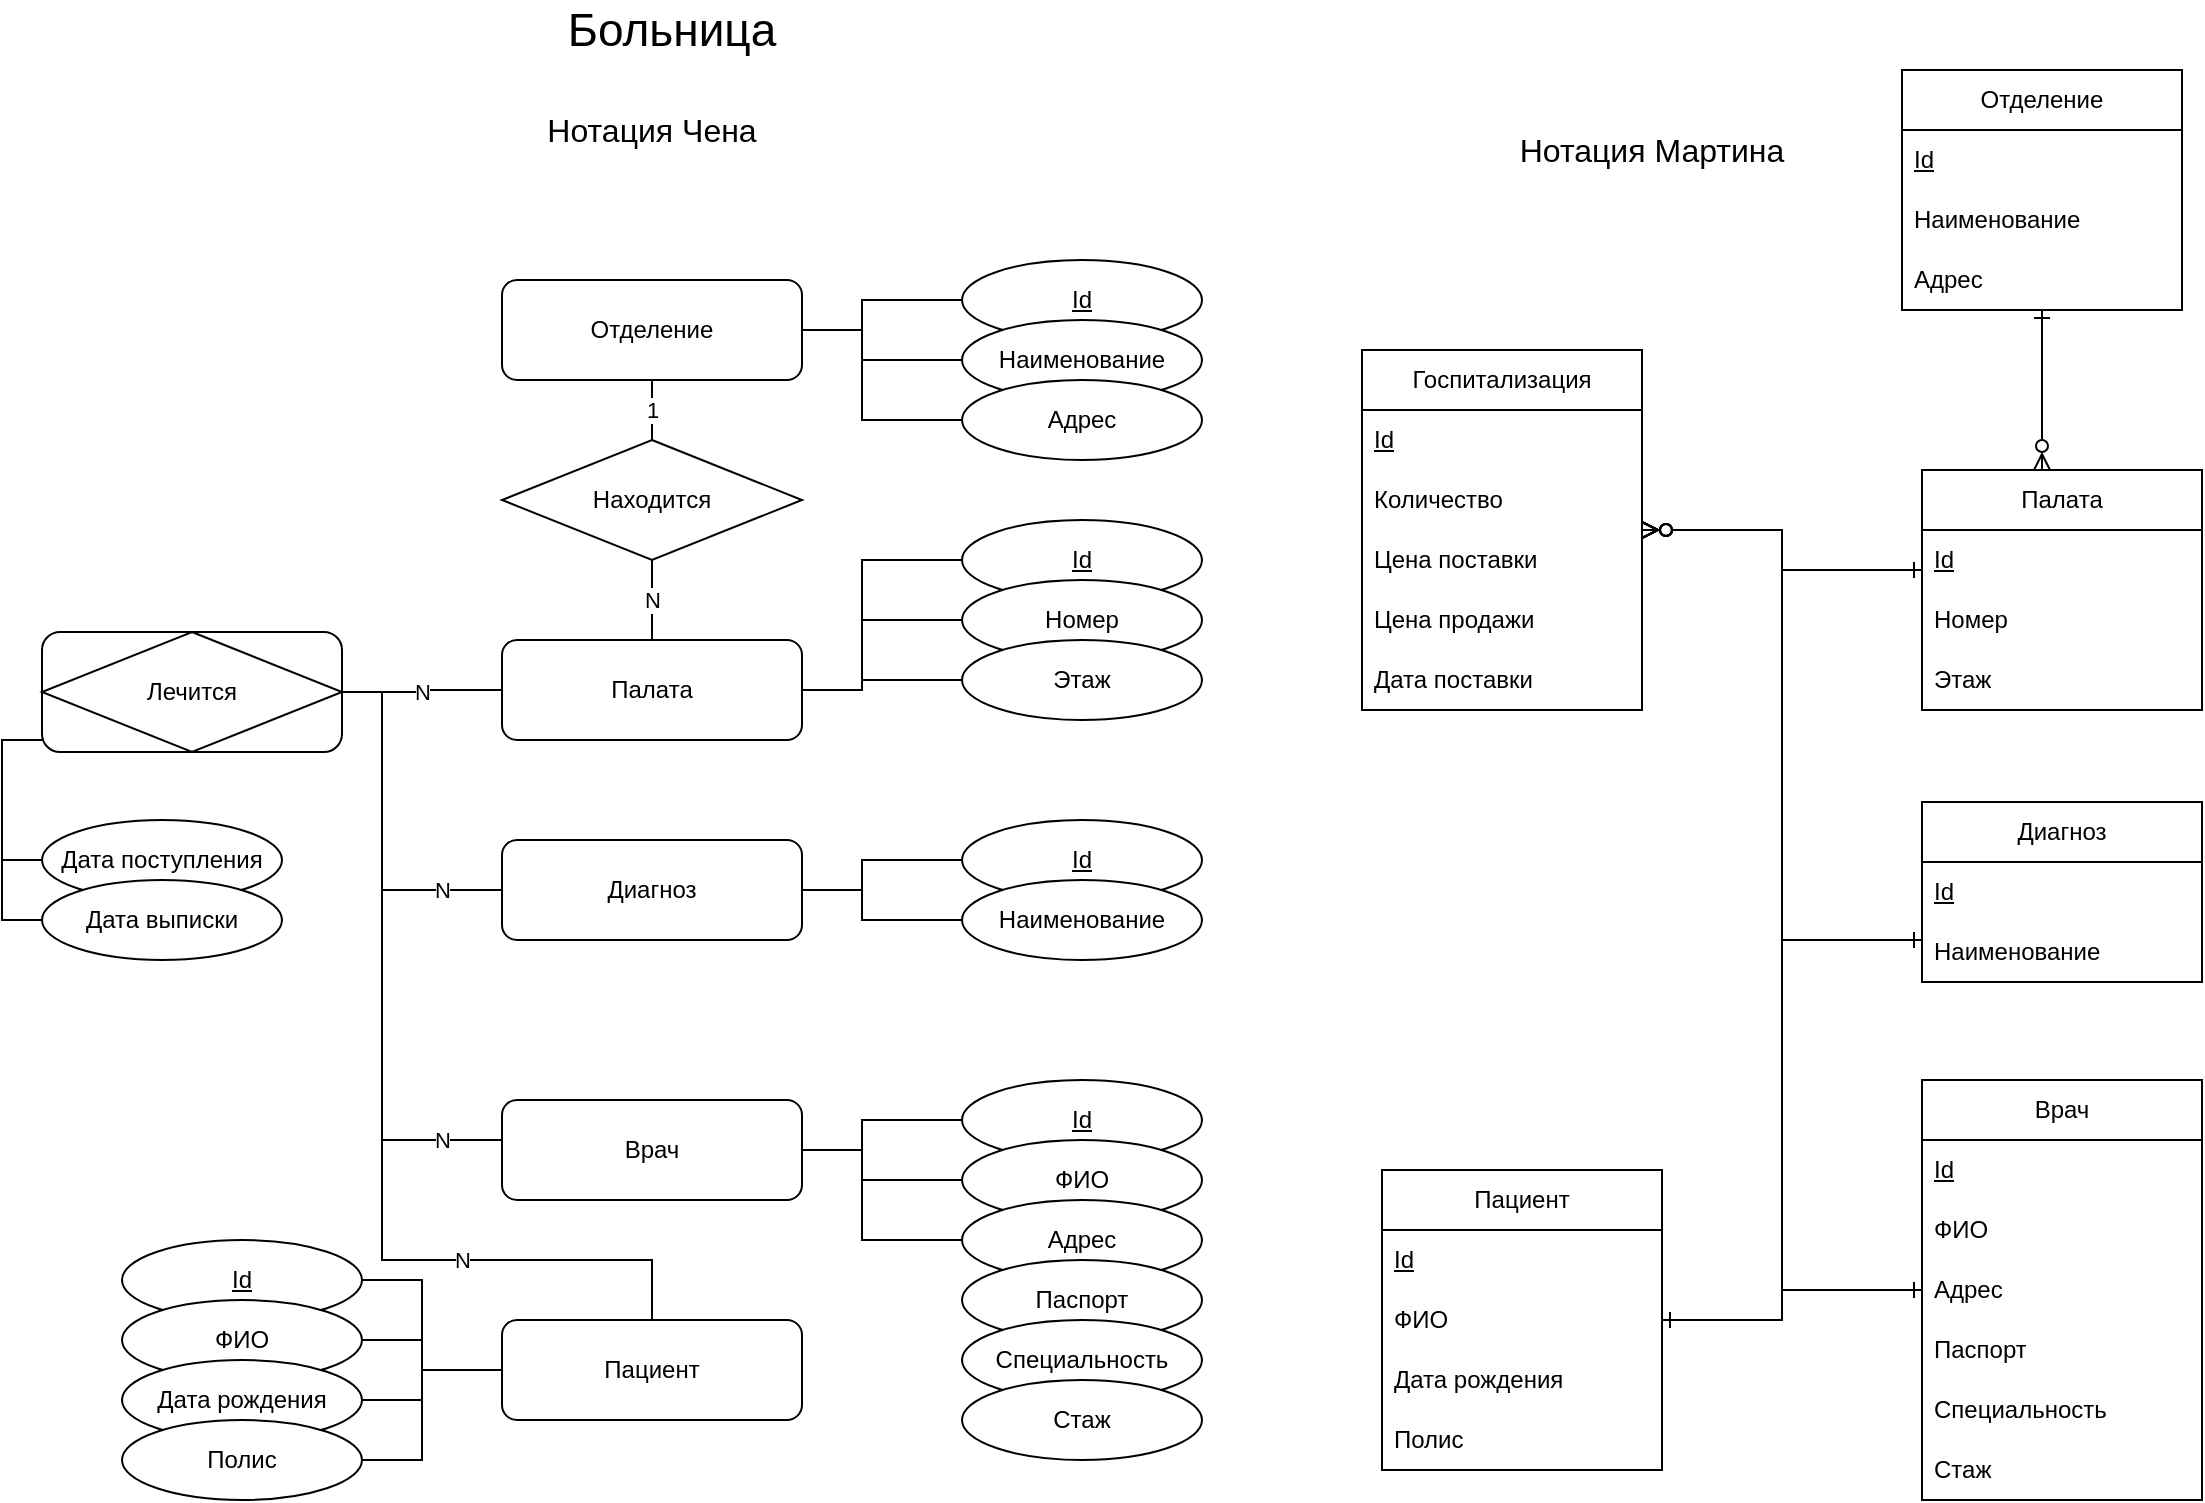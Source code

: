 <mxfile version="28.1.1">
  <diagram name="Страница — 1" id="eDHokSOOl7qRztb6YLrN">
    <mxGraphModel dx="1372" dy="871" grid="1" gridSize="10" guides="1" tooltips="1" connect="1" arrows="1" fold="1" page="1" pageScale="1" pageWidth="1169" pageHeight="827" math="0" shadow="0">
      <root>
        <mxCell id="0" />
        <mxCell id="1" parent="0" />
        <mxCell id="IZnIiaBtFyeUTnAaP6xX-13" value="" style="edgeStyle=orthogonalEdgeStyle;rounded=0;orthogonalLoop=1;jettySize=auto;html=1;endArrow=none;endFill=0;" edge="1" parent="1" source="IZnIiaBtFyeUTnAaP6xX-14" target="IZnIiaBtFyeUTnAaP6xX-38">
          <mxGeometry relative="1" as="geometry">
            <Array as="points">
              <mxPoint x="40" y="490" />
              <mxPoint x="40" y="400" />
            </Array>
          </mxGeometry>
        </mxCell>
        <mxCell id="IZnIiaBtFyeUTnAaP6xX-15" value="" style="rounded=0;orthogonalLoop=1;jettySize=auto;html=1;endArrow=none;endFill=0;edgeStyle=orthogonalEdgeStyle;" edge="1" parent="1" source="IZnIiaBtFyeUTnAaP6xX-12" target="IZnIiaBtFyeUTnAaP6xX-38">
          <mxGeometry relative="1" as="geometry">
            <mxPoint x="-220" y="395" as="sourcePoint" />
            <mxPoint x="-150" y="350" as="targetPoint" />
            <Array as="points">
              <mxPoint x="40" y="460" />
              <mxPoint x="40" y="400" />
            </Array>
          </mxGeometry>
        </mxCell>
        <mxCell id="IZnIiaBtFyeUTnAaP6xX-1" value="Больница" style="text;html=1;align=center;verticalAlign=middle;whiteSpace=wrap;rounded=0;fontSize=23;" vertex="1" parent="1">
          <mxGeometry x="310" y="30" width="130" height="30" as="geometry" />
        </mxCell>
        <mxCell id="IZnIiaBtFyeUTnAaP6xX-2" value="&lt;font style=&quot;font-size: 16px;&quot;&gt;Нотация Чена&lt;/font&gt;" style="text;html=1;align=center;verticalAlign=middle;whiteSpace=wrap;rounded=0;fontSize=18;" vertex="1" parent="1">
          <mxGeometry x="300" y="80" width="130" height="30" as="geometry" />
        </mxCell>
        <mxCell id="IZnIiaBtFyeUTnAaP6xX-3" value="Пациент" style="rounded=1;whiteSpace=wrap;html=1;" vertex="1" parent="1">
          <mxGeometry x="290" y="690" width="150" height="50" as="geometry" />
        </mxCell>
        <mxCell id="IZnIiaBtFyeUTnAaP6xX-4" value="" style="edgeStyle=orthogonalEdgeStyle;rounded=0;orthogonalLoop=1;jettySize=auto;html=1;endArrow=none;endFill=0;" edge="1" parent="1" source="IZnIiaBtFyeUTnAaP6xX-5" target="IZnIiaBtFyeUTnAaP6xX-3">
          <mxGeometry relative="1" as="geometry">
            <Array as="points">
              <mxPoint x="250" y="670" />
              <mxPoint x="250" y="715" />
            </Array>
          </mxGeometry>
        </mxCell>
        <mxCell id="IZnIiaBtFyeUTnAaP6xX-5" value="Id" style="ellipse;whiteSpace=wrap;html=1;fontStyle=4" vertex="1" parent="1">
          <mxGeometry x="100" y="650" width="120" height="40" as="geometry" />
        </mxCell>
        <mxCell id="IZnIiaBtFyeUTnAaP6xX-6" value="" style="edgeStyle=orthogonalEdgeStyle;rounded=0;orthogonalLoop=1;jettySize=auto;html=1;endArrow=none;endFill=0;" edge="1" parent="1" source="IZnIiaBtFyeUTnAaP6xX-7" target="IZnIiaBtFyeUTnAaP6xX-3">
          <mxGeometry relative="1" as="geometry">
            <Array as="points">
              <mxPoint x="250" y="700" />
              <mxPoint x="250" y="715" />
            </Array>
          </mxGeometry>
        </mxCell>
        <mxCell id="IZnIiaBtFyeUTnAaP6xX-7" value="ФИО" style="ellipse;whiteSpace=wrap;html=1;fontStyle=0" vertex="1" parent="1">
          <mxGeometry x="100" y="680" width="120" height="40" as="geometry" />
        </mxCell>
        <mxCell id="IZnIiaBtFyeUTnAaP6xX-8" value="" style="edgeStyle=orthogonalEdgeStyle;rounded=0;orthogonalLoop=1;jettySize=auto;html=1;endArrow=none;endFill=0;" edge="1" parent="1" source="IZnIiaBtFyeUTnAaP6xX-9" target="IZnIiaBtFyeUTnAaP6xX-3">
          <mxGeometry relative="1" as="geometry">
            <Array as="points">
              <mxPoint x="250" y="730" />
              <mxPoint x="250" y="715" />
            </Array>
          </mxGeometry>
        </mxCell>
        <mxCell id="IZnIiaBtFyeUTnAaP6xX-9" value="Дата рождения" style="ellipse;whiteSpace=wrap;html=1;fontStyle=0" vertex="1" parent="1">
          <mxGeometry x="100" y="710" width="120" height="40" as="geometry" />
        </mxCell>
        <mxCell id="IZnIiaBtFyeUTnAaP6xX-10" value="" style="edgeStyle=orthogonalEdgeStyle;rounded=0;orthogonalLoop=1;jettySize=auto;html=1;endArrow=none;endFill=0;" edge="1" parent="1" source="IZnIiaBtFyeUTnAaP6xX-11" target="IZnIiaBtFyeUTnAaP6xX-3">
          <mxGeometry relative="1" as="geometry">
            <Array as="points">
              <mxPoint x="250" y="760" />
              <mxPoint x="250" y="715" />
            </Array>
          </mxGeometry>
        </mxCell>
        <mxCell id="IZnIiaBtFyeUTnAaP6xX-11" value="Полис" style="ellipse;whiteSpace=wrap;html=1;fontStyle=0" vertex="1" parent="1">
          <mxGeometry x="100" y="740" width="120" height="40" as="geometry" />
        </mxCell>
        <mxCell id="IZnIiaBtFyeUTnAaP6xX-12" value="Дата поступления" style="ellipse;whiteSpace=wrap;html=1;fontStyle=0" vertex="1" parent="1">
          <mxGeometry x="60" y="440" width="120" height="40" as="geometry" />
        </mxCell>
        <mxCell id="IZnIiaBtFyeUTnAaP6xX-14" value="Дата выписки" style="ellipse;whiteSpace=wrap;html=1;fontStyle=0" vertex="1" parent="1">
          <mxGeometry x="60" y="470" width="120" height="40" as="geometry" />
        </mxCell>
        <mxCell id="IZnIiaBtFyeUTnAaP6xX-16" value="Диагноз" style="rounded=1;whiteSpace=wrap;html=1;" vertex="1" parent="1">
          <mxGeometry x="290" y="450" width="150" height="50" as="geometry" />
        </mxCell>
        <mxCell id="IZnIiaBtFyeUTnAaP6xX-17" value="Id" style="ellipse;whiteSpace=wrap;html=1;fontStyle=4" vertex="1" parent="1">
          <mxGeometry x="520" y="440" width="120" height="40" as="geometry" />
        </mxCell>
        <mxCell id="IZnIiaBtFyeUTnAaP6xX-18" value="Наименование" style="ellipse;whiteSpace=wrap;html=1;fontStyle=0" vertex="1" parent="1">
          <mxGeometry x="520" y="470" width="120" height="40" as="geometry" />
        </mxCell>
        <mxCell id="IZnIiaBtFyeUTnAaP6xX-20" value="" style="edgeStyle=orthogonalEdgeStyle;rounded=0;orthogonalLoop=1;jettySize=auto;html=1;endArrow=none;endFill=0;" edge="1" parent="1" source="IZnIiaBtFyeUTnAaP6xX-18" target="IZnIiaBtFyeUTnAaP6xX-16">
          <mxGeometry relative="1" as="geometry">
            <Array as="points">
              <mxPoint x="470" y="490" />
              <mxPoint x="470" y="475" />
            </Array>
          </mxGeometry>
        </mxCell>
        <mxCell id="IZnIiaBtFyeUTnAaP6xX-22" value="" style="rounded=0;orthogonalLoop=1;jettySize=auto;html=1;endArrow=none;endFill=0;edgeStyle=orthogonalEdgeStyle;" edge="1" parent="1" source="IZnIiaBtFyeUTnAaP6xX-17" target="IZnIiaBtFyeUTnAaP6xX-16">
          <mxGeometry relative="1" as="geometry">
            <mxPoint x="360" y="430" as="sourcePoint" />
            <mxPoint x="405" y="520" as="targetPoint" />
            <Array as="points">
              <mxPoint x="470" y="460" />
              <mxPoint x="470" y="475" />
            </Array>
          </mxGeometry>
        </mxCell>
        <mxCell id="IZnIiaBtFyeUTnAaP6xX-23" value="Отделение" style="rounded=1;whiteSpace=wrap;html=1;" vertex="1" parent="1">
          <mxGeometry x="290" y="170" width="150" height="50" as="geometry" />
        </mxCell>
        <mxCell id="IZnIiaBtFyeUTnAaP6xX-24" value="Id" style="ellipse;whiteSpace=wrap;html=1;fontStyle=4" vertex="1" parent="1">
          <mxGeometry x="520" y="160" width="120" height="40" as="geometry" />
        </mxCell>
        <mxCell id="IZnIiaBtFyeUTnAaP6xX-25" value="Наименование" style="ellipse;whiteSpace=wrap;html=1;fontStyle=0" vertex="1" parent="1">
          <mxGeometry x="520" y="190" width="120" height="40" as="geometry" />
        </mxCell>
        <mxCell id="IZnIiaBtFyeUTnAaP6xX-26" value="Адрес" style="ellipse;whiteSpace=wrap;html=1;fontStyle=0" vertex="1" parent="1">
          <mxGeometry x="520" y="220" width="120" height="40" as="geometry" />
        </mxCell>
        <mxCell id="IZnIiaBtFyeUTnAaP6xX-27" value="" style="edgeStyle=orthogonalEdgeStyle;rounded=0;orthogonalLoop=1;jettySize=auto;html=1;endArrow=none;endFill=0;" edge="1" parent="1" source="IZnIiaBtFyeUTnAaP6xX-25" target="IZnIiaBtFyeUTnAaP6xX-23">
          <mxGeometry relative="1" as="geometry">
            <Array as="points">
              <mxPoint x="470" y="210" />
              <mxPoint x="470" y="195" />
            </Array>
          </mxGeometry>
        </mxCell>
        <mxCell id="IZnIiaBtFyeUTnAaP6xX-28" value="" style="rounded=0;orthogonalLoop=1;jettySize=auto;html=1;endArrow=none;endFill=0;edgeStyle=orthogonalEdgeStyle;" edge="1" parent="1" source="IZnIiaBtFyeUTnAaP6xX-26" target="IZnIiaBtFyeUTnAaP6xX-23">
          <mxGeometry relative="1" as="geometry">
            <mxPoint x="310" y="140" as="sourcePoint" />
            <mxPoint x="355" y="200" as="targetPoint" />
            <Array as="points">
              <mxPoint x="470" y="240" />
              <mxPoint x="470" y="195" />
            </Array>
          </mxGeometry>
        </mxCell>
        <mxCell id="IZnIiaBtFyeUTnAaP6xX-29" value="" style="rounded=0;orthogonalLoop=1;jettySize=auto;html=1;endArrow=none;endFill=0;edgeStyle=orthogonalEdgeStyle;" edge="1" parent="1" source="IZnIiaBtFyeUTnAaP6xX-24" target="IZnIiaBtFyeUTnAaP6xX-23">
          <mxGeometry relative="1" as="geometry">
            <mxPoint x="360" y="150" as="sourcePoint" />
            <mxPoint x="405" y="240" as="targetPoint" />
            <Array as="points">
              <mxPoint x="470" y="180" />
              <mxPoint x="470" y="195" />
            </Array>
          </mxGeometry>
        </mxCell>
        <mxCell id="IZnIiaBtFyeUTnAaP6xX-30" value="Палата" style="rounded=1;whiteSpace=wrap;html=1;" vertex="1" parent="1">
          <mxGeometry x="290" y="350" width="150" height="50" as="geometry" />
        </mxCell>
        <mxCell id="IZnIiaBtFyeUTnAaP6xX-31" value="Id" style="ellipse;whiteSpace=wrap;html=1;fontStyle=4" vertex="1" parent="1">
          <mxGeometry x="520" y="290" width="120" height="40" as="geometry" />
        </mxCell>
        <mxCell id="IZnIiaBtFyeUTnAaP6xX-32" value="Номер" style="ellipse;whiteSpace=wrap;html=1;fontStyle=0" vertex="1" parent="1">
          <mxGeometry x="520" y="320" width="120" height="40" as="geometry" />
        </mxCell>
        <mxCell id="IZnIiaBtFyeUTnAaP6xX-33" value="Этаж" style="ellipse;whiteSpace=wrap;html=1;fontStyle=0" vertex="1" parent="1">
          <mxGeometry x="520" y="350" width="120" height="40" as="geometry" />
        </mxCell>
        <mxCell id="IZnIiaBtFyeUTnAaP6xX-34" value="" style="edgeStyle=orthogonalEdgeStyle;rounded=0;orthogonalLoop=1;jettySize=auto;html=1;endArrow=none;endFill=0;" edge="1" parent="1" source="IZnIiaBtFyeUTnAaP6xX-32" target="IZnIiaBtFyeUTnAaP6xX-30">
          <mxGeometry relative="1" as="geometry">
            <Array as="points">
              <mxPoint x="470" y="340" />
              <mxPoint x="470" y="375" />
            </Array>
          </mxGeometry>
        </mxCell>
        <mxCell id="IZnIiaBtFyeUTnAaP6xX-35" value="" style="rounded=0;orthogonalLoop=1;jettySize=auto;html=1;endArrow=none;endFill=0;edgeStyle=orthogonalEdgeStyle;" edge="1" parent="1" source="IZnIiaBtFyeUTnAaP6xX-33" target="IZnIiaBtFyeUTnAaP6xX-30">
          <mxGeometry relative="1" as="geometry">
            <mxPoint x="310" y="270" as="sourcePoint" />
            <mxPoint x="355" y="330" as="targetPoint" />
            <Array as="points">
              <mxPoint x="470" y="370" />
              <mxPoint x="470" y="375" />
            </Array>
          </mxGeometry>
        </mxCell>
        <mxCell id="IZnIiaBtFyeUTnAaP6xX-36" value="" style="rounded=0;orthogonalLoop=1;jettySize=auto;html=1;endArrow=none;endFill=0;edgeStyle=orthogonalEdgeStyle;" edge="1" parent="1" source="IZnIiaBtFyeUTnAaP6xX-31" target="IZnIiaBtFyeUTnAaP6xX-30">
          <mxGeometry relative="1" as="geometry">
            <mxPoint x="360" y="280" as="sourcePoint" />
            <mxPoint x="405" y="370" as="targetPoint" />
            <Array as="points">
              <mxPoint x="470" y="310" />
              <mxPoint x="470" y="375" />
            </Array>
          </mxGeometry>
        </mxCell>
        <mxCell id="IZnIiaBtFyeUTnAaP6xX-37" value="Находится" style="rhombus;whiteSpace=wrap;html=1;" vertex="1" parent="1">
          <mxGeometry x="290" y="250" width="150" height="60" as="geometry" />
        </mxCell>
        <mxCell id="IZnIiaBtFyeUTnAaP6xX-38" value="" style="rounded=1;whiteSpace=wrap;html=1;" vertex="1" parent="1">
          <mxGeometry x="60" y="346" width="150" height="60" as="geometry" />
        </mxCell>
        <mxCell id="IZnIiaBtFyeUTnAaP6xX-39" value="Лечится" style="rhombus;whiteSpace=wrap;html=1;" vertex="1" parent="1">
          <mxGeometry x="60" y="346" width="150" height="60" as="geometry" />
        </mxCell>
        <mxCell id="IZnIiaBtFyeUTnAaP6xX-40" value="N&lt;span style=&quot;color: rgba(0, 0, 0, 0); font-family: monospace; font-size: 0px; text-align: start; background-color: rgb(236, 236, 236);&quot;&gt;%3CmxGraphModel%3E%3Croot%3E%3CmxCell%20id%3D%220%22%2F%3E%3CmxCell%20id%3D%221%22%20parent%3D%220%22%2F%3E%3CmxCell%20id%3D%222%22%20value%3D%22%D0%9B%D0%B5%D0%BA%D0%B0%D1%80%D1%81%D1%82%D0%B2%D0%BE%22%20style%3D%22rounded%3D1%3BwhiteSpace%3Dwrap%3Bhtml%3D1%3B%22%20vertex%3D%221%22%20parent%3D%221%22%3E%3CmxGeometry%20x%3D%22180%22%20y%3D%22280%22%20width%3D%22150%22%20height%3D%2250%22%20as%3D%22geometry%22%2F%3E%3C%2FmxCell%3E%3C%2Froot%3E%3C%2FmxGraphModel%3E&lt;/span&gt;&lt;span style=&quot;color: rgba(0, 0, 0, 0); font-family: monospace; font-size: 0px; text-align: start; background-color: rgb(236, 236, 236);&quot;&gt;%3CmxGraphModel%3E%3Croot%3E%3CmxCell%20id%3D%220%22%2F%3E%3CmxCell%20id%3D%221%22%20parent%3D%220%22%2F%3E%3CmxCell%20id%3D%222%22%20value%3D%22%D0%9B%D0%B5%D0%BA%D0%B0%D1%80%D1%81%D1%82%D0%B2%D0%BE%22%20style%3D%22rounded%3D1%3BwhiteSpace%3Dwrap%3Bhtml%3D1%3B%22%20vertex%3D%221%22%20parent%3D%221%22%3E%3CmxGeometry%20x%3D%22180%22%20y%3D%22280%22%20width%3D%22150%22%20height%3D%2250%22%20as%3D%22geometry%22%2F%3E%3C%2FmxCell%3E%3C%2Froot%3E%3C%2FmxGraphModel%3E&lt;/span&gt;&lt;span style=&quot;color: rgba(0, 0, 0, 0); font-family: monospace; font-size: 0px; text-align: start; background-color: rgb(236, 236, 236);&quot;&gt;%3CmxGraphModel%3E%3Croot%3E%3CmxCell%20id%3D%220%22%2F%3E%3CmxCell%20id%3D%221%22%20parent%3D%220%22%2F%3E%3CmxCell%20id%3D%222%22%20value%3D%22%D0%9B%D0%B5%D0%BA%D0%B0%D1%80%D1%81%D1%82%D0%B2%D0%BE%22%20style%3D%22rounded%3D1%3BwhiteSpace%3Dwrap%3Bhtml%3D1%3B%22%20vertex%3D%221%22%20parent%3D%221%22%3E%3CmxGeometry%20x%3D%22180%22%20y%3D%22280%22%20width%3D%22150%22%20height%3D%2250%22%20as%3D%22geometry%22%2F%3E%3C%2FmxCell%3E%3C%2Froot%3E%3C%2FmxGraphModel%3E&lt;/span&gt;" style="edgeStyle=orthogonalEdgeStyle;rounded=0;orthogonalLoop=1;jettySize=auto;html=1;endArrow=none;endFill=0;" edge="1" parent="1" source="IZnIiaBtFyeUTnAaP6xX-38" target="IZnIiaBtFyeUTnAaP6xX-3">
          <mxGeometry x="0.467" relative="1" as="geometry">
            <mxPoint x="-150" y="380" as="sourcePoint" />
            <mxPoint x="-150" y="250" as="targetPoint" />
            <Array as="points">
              <mxPoint x="230" y="376" />
              <mxPoint x="230" y="660" />
              <mxPoint x="365" y="660" />
            </Array>
            <mxPoint as="offset" />
          </mxGeometry>
        </mxCell>
        <mxCell id="IZnIiaBtFyeUTnAaP6xX-42" value="1&lt;span style=&quot;color: rgba(0, 0, 0, 0); font-family: monospace; font-size: 0px; text-align: start; background-color: rgb(236, 236, 236);&quot;&gt;%3CmxGraphModel%3E%3Croot%3E%3CmxCell%20id%3D%220%22%2F%3E%3CmxCell%20id%3D%221%22%20parent%3D%220%22%2F%3E%3CmxCell%20id%3D%222%22%20value%3D%22N%26lt%3Bspan%20style%3D%26quot%3Bcolor%3A%20rgba(0%2C%200%2C%200%2C%200)%3B%20font-family%3A%20monospace%3B%20font-size%3A%200px%3B%20text-align%3A%20start%3B%20background-color%3A%20rgb(236%2C%20236%2C%20236)%3B%26quot%3B%26gt%3B%253CmxGraphModel%253E%253Croot%253E%253CmxCell%2520id%253D%25220%2522%252F%253E%253CmxCell%2520id%253D%25221%2522%2520parent%253D%25220%2522%252F%253E%253CmxCell%2520id%253D%25222%2522%2520value%253D%2522%25D0%259B%25D0%25B5%25D0%25BA%25D0%25B0%25D1%2580%25D1%2581%25D1%2582%25D0%25B2%25D0%25BE%2522%2520style%253D%2522rounded%253D1%253BwhiteSpace%253Dwrap%253Bhtml%253D1%253B%2522%2520vertex%253D%25221%2522%2520parent%253D%25221%2522%253E%253CmxGeometry%2520x%253D%2522180%2522%2520y%253D%2522280%2522%2520width%253D%2522150%2522%2520height%253D%252250%2522%2520as%253D%2522geometry%2522%252F%253E%253C%252FmxCell%253E%253C%252Froot%253E%253C%252FmxGraphModel%253E%26lt%3B%2Fspan%26gt%3B%26lt%3Bspan%20style%3D%26quot%3Bcolor%3A%20rgba(0%2C%200%2C%200%2C%200)%3B%20font-family%3A%20monospace%3B%20font-size%3A%200px%3B%20text-align%3A%20start%3B%20background-color%3A%20rgb(236%2C%20236%2C%20236)%3B%26quot%3B%26gt%3B%253CmxGraphModel%253E%253Croot%253E%253CmxCell%2520id%253D%25220%2522%252F%253E%253CmxCell%2520id%253D%25221%2522%2520parent%253D%25220%2522%252F%253E%253CmxCell%2520id%253D%25222%2522%2520value%253D%2522%25D0%259B%25D0%25B5%25D0%25BA%25D0%25B0%25D1%2580%25D1%2581%25D1%2582%25D0%25B2%25D0%25BE%2522%2520style%253D%2522rounded%253D1%253BwhiteSpace%253Dwrap%253Bhtml%253D1%253B%2522%2520vertex%253D%25221%2522%2520parent%253D%25221%2522%253E%253CmxGeometry%2520x%253D%2522180%2522%2520y%253D%2522280%2522%2520width%253D%2522150%2522%2520height%253D%252250%2522%2520as%253D%2522geometry%2522%252F%253E%253C%252FmxCell%253E%253C%252Froot%253E%253C%252FmxGraphModel%253E%26lt%3B%2Fspan%26gt%3B%26lt%3Bspan%20style%3D%26quot%3Bcolor%3A%20rgba(0%2C%200%2C%200%2C%200)%3B%20font-family%3A%20monospace%3B%20font-size%3A%200px%3B%20text-align%3A%20start%3B%20background-color%3A%20rgb(236%2C%20236%2C%20236)%3B%26quot%3B%26gt%3B%253CmxGraphModel%253E%253Croot%253E%253CmxCell%2520id%253D%25220%2522%252F%253E%253CmxCell%2520id%253D%25221%2522%2520parent%253D%25220%2522%252F%253E%253CmxCell%2520id%253D%25222%2522%2520value%253D%2522%25D0%259B%25D0%25B5%25D0%25BA%25D0%25B0%25D1%2580%25D1%2581%25D1%2582%25D0%25B2%25D0%25BE%2522%2520style%253D%2522rounded%253D1%253BwhiteSpace%253Dwrap%253Bhtml%253D1%253B%2522%2520vertex%253D%25221%2522%2520parent%253D%25221%2522%253E%253CmxGeometry%2520x%253D%2522180%2522%2520y%253D%2522280%2522%2520width%253D%2522150%2522%2520height%253D%252250%2522%2520as%253D%2522geometry%2522%252F%253E%253C%252FmxCell%253E%253C%252Froot%253E%253C%252FmxGraphModel%253E%26lt%3B%2Fspan%26gt%3B%22%20style%3D%22edgeStyle%3DorthogonalEdgeStyle%3Brounded%3D0%3BorthogonalLoop%3D1%3BjettySize%3Dauto%3Bhtml%3D1%3BendArrow%3Dnone%3BendFill%3D0%3B%22%20edge%3D%221%22%20parent%3D%221%22%3E%3CmxGeometry%20relative%3D%221%22%20as%3D%22geometry%22%3E%3CmxPoint%20x%3D%22255%22%20y%3D%22460%22%20as%3D%22sourcePoint%22%2F%3E%3CmxPoint%20x%3D%22255%22%20y%3D%22330%22%20as%3D%22targetPoint%22%2F%3E%3C%2FmxGeometry%3E%3C%2FmxCell%3E%3C%2Froot%3E%3C%2FmxGraphModel%3E&lt;/span&gt;" style="edgeStyle=orthogonalEdgeStyle;rounded=0;orthogonalLoop=1;jettySize=auto;html=1;endArrow=none;endFill=0;" edge="1" parent="1" source="IZnIiaBtFyeUTnAaP6xX-37" target="IZnIiaBtFyeUTnAaP6xX-23">
          <mxGeometry relative="1" as="geometry">
            <mxPoint x="280" y="440" as="sourcePoint" />
            <mxPoint x="280" y="310" as="targetPoint" />
          </mxGeometry>
        </mxCell>
        <mxCell id="IZnIiaBtFyeUTnAaP6xX-43" value="N&lt;span style=&quot;color: rgba(0, 0, 0, 0); font-family: monospace; font-size: 0px; text-align: start; background-color: rgb(236, 236, 236);&quot;&gt;%3CmxGraphModel%3E%3Croot%3E%3CmxCell%20id%3D%220%22%2F%3E%3CmxCell%20id%3D%221%22%20parent%3D%220%22%2F%3E%3CmxCell%20id%3D%222%22%20value%3D%22%D0%9B%D0%B5%D0%BA%D0%B0%D1%80%D1%81%D1%82%D0%B2%D0%BE%22%20style%3D%22rounded%3D1%3BwhiteSpace%3Dwrap%3Bhtml%3D1%3B%22%20vertex%3D%221%22%20parent%3D%221%22%3E%3CmxGeometry%20x%3D%22180%22%20y%3D%22280%22%20width%3D%22150%22%20height%3D%2250%22%20as%3D%22geometry%22%2F%3E%3C%2FmxCell%3E%3C%2Froot%3E%3C%2FmxGraphModel%3E&lt;/span&gt;&lt;span style=&quot;color: rgba(0, 0, 0, 0); font-family: monospace; font-size: 0px; text-align: start; background-color: rgb(236, 236, 236);&quot;&gt;%3CmxGraphModel%3E%3Croot%3E%3CmxCell%20id%3D%220%22%2F%3E%3CmxCell%20id%3D%221%22%20parent%3D%220%22%2F%3E%3CmxCell%20id%3D%222%22%20value%3D%22%D0%9B%D0%B5%D0%BA%D0%B0%D1%80%D1%81%D1%82%D0%B2%D0%BE%22%20style%3D%22rounded%3D1%3BwhiteSpace%3Dwrap%3Bhtml%3D1%3B%22%20vertex%3D%221%22%20parent%3D%221%22%3E%3CmxGeometry%20x%3D%22180%22%20y%3D%22280%22%20width%3D%22150%22%20height%3D%2250%22%20as%3D%22geometry%22%2F%3E%3C%2FmxCell%3E%3C%2Froot%3E%3C%2FmxGraphModel%3E&lt;/span&gt;&lt;span style=&quot;color: rgba(0, 0, 0, 0); font-family: monospace; font-size: 0px; text-align: start; background-color: rgb(236, 236, 236);&quot;&gt;%3CmxGraphModel%3E%3Croot%3E%3CmxCell%20id%3D%220%22%2F%3E%3CmxCell%20id%3D%221%22%20parent%3D%220%22%2F%3E%3CmxCell%20id%3D%222%22%20value%3D%22%D0%9B%D0%B5%D0%BA%D0%B0%D1%80%D1%81%D1%82%D0%B2%D0%BE%22%20style%3D%22rounded%3D1%3BwhiteSpace%3Dwrap%3Bhtml%3D1%3B%22%20vertex%3D%221%22%20parent%3D%221%22%3E%3CmxGeometry%20x%3D%22180%22%20y%3D%22280%22%20width%3D%22150%22%20height%3D%2250%22%20as%3D%22geometry%22%2F%3E%3C%2FmxCell%3E%3C%2Froot%3E%3C%2FmxGraphModel%3E&lt;/span&gt;" style="edgeStyle=orthogonalEdgeStyle;rounded=0;orthogonalLoop=1;jettySize=auto;html=1;endArrow=none;endFill=0;" edge="1" parent="1" source="IZnIiaBtFyeUTnAaP6xX-30" target="IZnIiaBtFyeUTnAaP6xX-37">
          <mxGeometry relative="1" as="geometry">
            <mxPoint x="260" y="450" as="sourcePoint" />
            <mxPoint x="260" y="320" as="targetPoint" />
          </mxGeometry>
        </mxCell>
        <mxCell id="IZnIiaBtFyeUTnAaP6xX-44" value="N&lt;span style=&quot;color: rgba(0, 0, 0, 0); font-family: monospace; font-size: 0px; text-align: start; background-color: rgb(236, 236, 236);&quot;&gt;%3CmxGraphModel%3E%3Croot%3E%3CmxCell%20id%3D%220%22%2F%3E%3CmxCell%20id%3D%221%22%20parent%3D%220%22%2F%3E%3CmxCell%20id%3D%222%22%20value%3D%22%D0%9B%D0%B5%D0%BA%D0%B0%D1%80%D1%81%D1%82%D0%B2%D0%BE%22%20style%3D%22rounded%3D1%3BwhiteSpace%3Dwrap%3Bhtml%3D1%3B%22%20vertex%3D%221%22%20parent%3D%221%22%3E%3CmxGeometry%20x%3D%22180%22%20y%3D%22280%22%20width%3D%22150%22%20height%3D%2250%22%20as%3D%22geometry%22%2F%3E%3C%2FmxCell%3E%3C%2Froot%3E%3C%2FmxGraphModel%3E&lt;/span&gt;&lt;span style=&quot;color: rgba(0, 0, 0, 0); font-family: monospace; font-size: 0px; text-align: start; background-color: rgb(236, 236, 236);&quot;&gt;%3CmxGraphModel%3E%3Croot%3E%3CmxCell%20id%3D%220%22%2F%3E%3CmxCell%20id%3D%221%22%20parent%3D%220%22%2F%3E%3CmxCell%20id%3D%222%22%20value%3D%22%D0%9B%D0%B5%D0%BA%D0%B0%D1%80%D1%81%D1%82%D0%B2%D0%BE%22%20style%3D%22rounded%3D1%3BwhiteSpace%3Dwrap%3Bhtml%3D1%3B%22%20vertex%3D%221%22%20parent%3D%221%22%3E%3CmxGeometry%20x%3D%22180%22%20y%3D%22280%22%20width%3D%22150%22%20height%3D%2250%22%20as%3D%22geometry%22%2F%3E%3C%2FmxCell%3E%3C%2Froot%3E%3C%2FmxGraphModel%3E&lt;/span&gt;&lt;span style=&quot;color: rgba(0, 0, 0, 0); font-family: monospace; font-size: 0px; text-align: start; background-color: rgb(236, 236, 236);&quot;&gt;%3CmxGraphModel%3E%3Croot%3E%3CmxCell%20id%3D%220%22%2F%3E%3CmxCell%20id%3D%221%22%20parent%3D%220%22%2F%3E%3CmxCell%20id%3D%222%22%20value%3D%22%D0%9B%D0%B5%D0%BA%D0%B0%D1%80%D1%81%D1%82%D0%B2%D0%BE%22%20style%3D%22rounded%3D1%3BwhiteSpace%3Dwrap%3Bhtml%3D1%3B%22%20vertex%3D%221%22%20parent%3D%221%22%3E%3CmxGeometry%20x%3D%22180%22%20y%3D%22280%22%20width%3D%22150%22%20height%3D%2250%22%20as%3D%22geometry%22%2F%3E%3C%2FmxCell%3E%3C%2Froot%3E%3C%2FmxGraphModel%3E&lt;/span&gt;" style="edgeStyle=orthogonalEdgeStyle;rounded=0;orthogonalLoop=1;jettySize=auto;html=1;endArrow=none;endFill=0;" edge="1" parent="1" source="IZnIiaBtFyeUTnAaP6xX-38" target="IZnIiaBtFyeUTnAaP6xX-30">
          <mxGeometry relative="1" as="geometry">
            <mxPoint x="230" y="480" as="sourcePoint" />
            <mxPoint x="230" y="350" as="targetPoint" />
          </mxGeometry>
        </mxCell>
        <mxCell id="IZnIiaBtFyeUTnAaP6xX-45" value="N" style="edgeStyle=orthogonalEdgeStyle;rounded=0;orthogonalLoop=1;jettySize=auto;html=1;endArrow=none;endFill=0;" edge="1" parent="1" source="IZnIiaBtFyeUTnAaP6xX-16" target="IZnIiaBtFyeUTnAaP6xX-38">
          <mxGeometry x="-0.665" relative="1" as="geometry">
            <mxPoint x="110" y="680" as="sourcePoint" />
            <mxPoint x="110" y="550" as="targetPoint" />
            <Array as="points">
              <mxPoint x="230" y="475" />
              <mxPoint x="230" y="376" />
            </Array>
            <mxPoint as="offset" />
          </mxGeometry>
        </mxCell>
        <mxCell id="IZnIiaBtFyeUTnAaP6xX-46" value="Врач" style="rounded=1;whiteSpace=wrap;html=1;" vertex="1" parent="1">
          <mxGeometry x="290" y="580" width="150" height="50" as="geometry" />
        </mxCell>
        <mxCell id="IZnIiaBtFyeUTnAaP6xX-47" value="Id" style="ellipse;whiteSpace=wrap;html=1;fontStyle=4" vertex="1" parent="1">
          <mxGeometry x="520" y="570" width="120" height="40" as="geometry" />
        </mxCell>
        <mxCell id="IZnIiaBtFyeUTnAaP6xX-48" value="ФИО" style="ellipse;whiteSpace=wrap;html=1;fontStyle=0" vertex="1" parent="1">
          <mxGeometry x="520" y="600" width="120" height="40" as="geometry" />
        </mxCell>
        <mxCell id="IZnIiaBtFyeUTnAaP6xX-49" value="Адрес" style="ellipse;whiteSpace=wrap;html=1;fontStyle=0" vertex="1" parent="1">
          <mxGeometry x="520" y="630" width="120" height="40" as="geometry" />
        </mxCell>
        <mxCell id="IZnIiaBtFyeUTnAaP6xX-50" value="" style="edgeStyle=orthogonalEdgeStyle;rounded=0;orthogonalLoop=1;jettySize=auto;html=1;endArrow=none;endFill=0;" edge="1" parent="1" source="IZnIiaBtFyeUTnAaP6xX-48" target="IZnIiaBtFyeUTnAaP6xX-46">
          <mxGeometry relative="1" as="geometry">
            <Array as="points">
              <mxPoint x="470" y="620" />
              <mxPoint x="470" y="605" />
            </Array>
          </mxGeometry>
        </mxCell>
        <mxCell id="IZnIiaBtFyeUTnAaP6xX-51" value="" style="rounded=0;orthogonalLoop=1;jettySize=auto;html=1;endArrow=none;endFill=0;edgeStyle=orthogonalEdgeStyle;" edge="1" parent="1" source="IZnIiaBtFyeUTnAaP6xX-49" target="IZnIiaBtFyeUTnAaP6xX-46">
          <mxGeometry relative="1" as="geometry">
            <mxPoint x="310" y="550" as="sourcePoint" />
            <mxPoint x="355" y="610" as="targetPoint" />
            <Array as="points">
              <mxPoint x="470" y="650" />
              <mxPoint x="470" y="605" />
            </Array>
          </mxGeometry>
        </mxCell>
        <mxCell id="IZnIiaBtFyeUTnAaP6xX-52" value="" style="rounded=0;orthogonalLoop=1;jettySize=auto;html=1;endArrow=none;endFill=0;edgeStyle=orthogonalEdgeStyle;" edge="1" parent="1" source="IZnIiaBtFyeUTnAaP6xX-47" target="IZnIiaBtFyeUTnAaP6xX-46">
          <mxGeometry relative="1" as="geometry">
            <mxPoint x="360" y="560" as="sourcePoint" />
            <mxPoint x="405" y="650" as="targetPoint" />
            <Array as="points">
              <mxPoint x="470" y="590" />
              <mxPoint x="470" y="605" />
            </Array>
          </mxGeometry>
        </mxCell>
        <mxCell id="IZnIiaBtFyeUTnAaP6xX-55" value="Паспорт" style="ellipse;whiteSpace=wrap;html=1;fontStyle=0" vertex="1" parent="1">
          <mxGeometry x="520" y="660" width="120" height="40" as="geometry" />
        </mxCell>
        <mxCell id="IZnIiaBtFyeUTnAaP6xX-56" value="Специальность" style="ellipse;whiteSpace=wrap;html=1;fontStyle=0" vertex="1" parent="1">
          <mxGeometry x="520" y="690" width="120" height="40" as="geometry" />
        </mxCell>
        <mxCell id="IZnIiaBtFyeUTnAaP6xX-57" value="Стаж" style="ellipse;whiteSpace=wrap;html=1;fontStyle=0" vertex="1" parent="1">
          <mxGeometry x="520" y="720" width="120" height="40" as="geometry" />
        </mxCell>
        <mxCell id="IZnIiaBtFyeUTnAaP6xX-58" value="N" style="edgeStyle=orthogonalEdgeStyle;rounded=0;orthogonalLoop=1;jettySize=auto;html=1;endArrow=none;endFill=0;" edge="1" parent="1" source="IZnIiaBtFyeUTnAaP6xX-46" target="IZnIiaBtFyeUTnAaP6xX-38">
          <mxGeometry x="-0.803" relative="1" as="geometry">
            <mxPoint x="320" y="569" as="sourcePoint" />
            <mxPoint x="240" y="470" as="targetPoint" />
            <Array as="points">
              <mxPoint x="230" y="600" />
              <mxPoint x="230" y="376" />
            </Array>
            <mxPoint as="offset" />
          </mxGeometry>
        </mxCell>
        <mxCell id="IZnIiaBtFyeUTnAaP6xX-59" value="&lt;font style=&quot;font-size: 16px;&quot;&gt;Нотация Мартина&lt;/font&gt;" style="text;html=1;align=center;verticalAlign=middle;whiteSpace=wrap;rounded=0;fontSize=18;" vertex="1" parent="1">
          <mxGeometry x="770" y="90" width="190" height="30" as="geometry" />
        </mxCell>
        <mxCell id="IZnIiaBtFyeUTnAaP6xX-60" value="Врач" style="swimlane;fontStyle=0;childLayout=stackLayout;horizontal=1;startSize=30;horizontalStack=0;resizeParent=1;resizeParentMax=0;resizeLast=0;collapsible=1;marginBottom=0;whiteSpace=wrap;html=1;" vertex="1" parent="1">
          <mxGeometry x="1000" y="570" width="140" height="210" as="geometry" />
        </mxCell>
        <mxCell id="IZnIiaBtFyeUTnAaP6xX-61" value="Id" style="text;strokeColor=none;fillColor=none;align=left;verticalAlign=middle;spacingLeft=4;spacingRight=4;overflow=hidden;points=[[0,0.5],[1,0.5]];portConstraint=eastwest;rotatable=0;whiteSpace=wrap;html=1;fontStyle=4" vertex="1" parent="IZnIiaBtFyeUTnAaP6xX-60">
          <mxGeometry y="30" width="140" height="30" as="geometry" />
        </mxCell>
        <mxCell id="IZnIiaBtFyeUTnAaP6xX-62" value="ФИО" style="text;strokeColor=none;fillColor=none;align=left;verticalAlign=middle;spacingLeft=4;spacingRight=4;overflow=hidden;points=[[0,0.5],[1,0.5]];portConstraint=eastwest;rotatable=0;whiteSpace=wrap;html=1;" vertex="1" parent="IZnIiaBtFyeUTnAaP6xX-60">
          <mxGeometry y="60" width="140" height="30" as="geometry" />
        </mxCell>
        <mxCell id="IZnIiaBtFyeUTnAaP6xX-63" value="Адрес" style="text;strokeColor=none;fillColor=none;align=left;verticalAlign=middle;spacingLeft=4;spacingRight=4;overflow=hidden;points=[[0,0.5],[1,0.5]];portConstraint=eastwest;rotatable=0;whiteSpace=wrap;html=1;" vertex="1" parent="IZnIiaBtFyeUTnAaP6xX-60">
          <mxGeometry y="90" width="140" height="30" as="geometry" />
        </mxCell>
        <mxCell id="IZnIiaBtFyeUTnAaP6xX-64" value="Паспорт" style="text;strokeColor=none;fillColor=none;align=left;verticalAlign=middle;spacingLeft=4;spacingRight=4;overflow=hidden;points=[[0,0.5],[1,0.5]];portConstraint=eastwest;rotatable=0;whiteSpace=wrap;html=1;" vertex="1" parent="IZnIiaBtFyeUTnAaP6xX-60">
          <mxGeometry y="120" width="140" height="30" as="geometry" />
        </mxCell>
        <mxCell id="IZnIiaBtFyeUTnAaP6xX-65" value="Специальность" style="text;strokeColor=none;fillColor=none;align=left;verticalAlign=middle;spacingLeft=4;spacingRight=4;overflow=hidden;points=[[0,0.5],[1,0.5]];portConstraint=eastwest;rotatable=0;whiteSpace=wrap;html=1;" vertex="1" parent="IZnIiaBtFyeUTnAaP6xX-60">
          <mxGeometry y="150" width="140" height="30" as="geometry" />
        </mxCell>
        <mxCell id="IZnIiaBtFyeUTnAaP6xX-66" value="Стаж" style="text;strokeColor=none;fillColor=none;align=left;verticalAlign=middle;spacingLeft=4;spacingRight=4;overflow=hidden;points=[[0,0.5],[1,0.5]];portConstraint=eastwest;rotatable=0;whiteSpace=wrap;html=1;" vertex="1" parent="IZnIiaBtFyeUTnAaP6xX-60">
          <mxGeometry y="180" width="140" height="30" as="geometry" />
        </mxCell>
        <mxCell id="IZnIiaBtFyeUTnAaP6xX-67" value="Госпитализация" style="swimlane;fontStyle=0;childLayout=stackLayout;horizontal=1;startSize=30;horizontalStack=0;resizeParent=1;resizeParentMax=0;resizeLast=0;collapsible=1;marginBottom=0;whiteSpace=wrap;html=1;" vertex="1" parent="1">
          <mxGeometry x="720" y="205" width="140" height="180" as="geometry" />
        </mxCell>
        <mxCell id="IZnIiaBtFyeUTnAaP6xX-68" value="Id" style="text;strokeColor=none;fillColor=none;align=left;verticalAlign=middle;spacingLeft=4;spacingRight=4;overflow=hidden;points=[[0,0.5],[1,0.5]];portConstraint=eastwest;rotatable=0;whiteSpace=wrap;html=1;fontStyle=4" vertex="1" parent="IZnIiaBtFyeUTnAaP6xX-67">
          <mxGeometry y="30" width="140" height="30" as="geometry" />
        </mxCell>
        <mxCell id="IZnIiaBtFyeUTnAaP6xX-69" value="Количество" style="text;strokeColor=none;fillColor=none;align=left;verticalAlign=middle;spacingLeft=4;spacingRight=4;overflow=hidden;points=[[0,0.5],[1,0.5]];portConstraint=eastwest;rotatable=0;whiteSpace=wrap;html=1;" vertex="1" parent="IZnIiaBtFyeUTnAaP6xX-67">
          <mxGeometry y="60" width="140" height="30" as="geometry" />
        </mxCell>
        <mxCell id="IZnIiaBtFyeUTnAaP6xX-70" value="Цена поставки" style="text;strokeColor=none;fillColor=none;align=left;verticalAlign=middle;spacingLeft=4;spacingRight=4;overflow=hidden;points=[[0,0.5],[1,0.5]];portConstraint=eastwest;rotatable=0;whiteSpace=wrap;html=1;" vertex="1" parent="IZnIiaBtFyeUTnAaP6xX-67">
          <mxGeometry y="90" width="140" height="30" as="geometry" />
        </mxCell>
        <mxCell id="IZnIiaBtFyeUTnAaP6xX-71" value="Цена продажи" style="text;strokeColor=none;fillColor=none;align=left;verticalAlign=middle;spacingLeft=4;spacingRight=4;overflow=hidden;points=[[0,0.5],[1,0.5]];portConstraint=eastwest;rotatable=0;whiteSpace=wrap;html=1;" vertex="1" parent="IZnIiaBtFyeUTnAaP6xX-67">
          <mxGeometry y="120" width="140" height="30" as="geometry" />
        </mxCell>
        <mxCell id="IZnIiaBtFyeUTnAaP6xX-72" value="Дата поставки" style="text;strokeColor=none;fillColor=none;align=left;verticalAlign=middle;spacingLeft=4;spacingRight=4;overflow=hidden;points=[[0,0.5],[1,0.5]];portConstraint=eastwest;rotatable=0;whiteSpace=wrap;html=1;" vertex="1" parent="IZnIiaBtFyeUTnAaP6xX-67">
          <mxGeometry y="150" width="140" height="30" as="geometry" />
        </mxCell>
        <mxCell id="IZnIiaBtFyeUTnAaP6xX-73" value="" style="edgeStyle=orthogonalEdgeStyle;rounded=0;orthogonalLoop=1;jettySize=auto;html=1;startArrow=ERone;startFill=0;endArrow=ERzeroToMany;endFill=0;" edge="1" parent="1" source="IZnIiaBtFyeUTnAaP6xX-74" target="IZnIiaBtFyeUTnAaP6xX-67">
          <mxGeometry relative="1" as="geometry">
            <Array as="points">
              <mxPoint x="930" y="690" />
              <mxPoint x="930" y="295" />
            </Array>
          </mxGeometry>
        </mxCell>
        <mxCell id="IZnIiaBtFyeUTnAaP6xX-74" value="Пациент" style="swimlane;fontStyle=0;childLayout=stackLayout;horizontal=1;startSize=30;horizontalStack=0;resizeParent=1;resizeParentMax=0;resizeLast=0;collapsible=1;marginBottom=0;whiteSpace=wrap;html=1;" vertex="1" parent="1">
          <mxGeometry x="730" y="615" width="140" height="150" as="geometry" />
        </mxCell>
        <mxCell id="IZnIiaBtFyeUTnAaP6xX-75" value="Id" style="text;strokeColor=none;fillColor=none;align=left;verticalAlign=middle;spacingLeft=4;spacingRight=4;overflow=hidden;points=[[0,0.5],[1,0.5]];portConstraint=eastwest;rotatable=0;whiteSpace=wrap;html=1;fontStyle=4" vertex="1" parent="IZnIiaBtFyeUTnAaP6xX-74">
          <mxGeometry y="30" width="140" height="30" as="geometry" />
        </mxCell>
        <mxCell id="IZnIiaBtFyeUTnAaP6xX-76" value="ФИО" style="text;strokeColor=none;fillColor=none;align=left;verticalAlign=middle;spacingLeft=4;spacingRight=4;overflow=hidden;points=[[0,0.5],[1,0.5]];portConstraint=eastwest;rotatable=0;whiteSpace=wrap;html=1;" vertex="1" parent="IZnIiaBtFyeUTnAaP6xX-74">
          <mxGeometry y="60" width="140" height="30" as="geometry" />
        </mxCell>
        <mxCell id="IZnIiaBtFyeUTnAaP6xX-77" value="Дата рождения" style="text;strokeColor=none;fillColor=none;align=left;verticalAlign=middle;spacingLeft=4;spacingRight=4;overflow=hidden;points=[[0,0.5],[1,0.5]];portConstraint=eastwest;rotatable=0;whiteSpace=wrap;html=1;" vertex="1" parent="IZnIiaBtFyeUTnAaP6xX-74">
          <mxGeometry y="90" width="140" height="30" as="geometry" />
        </mxCell>
        <mxCell id="IZnIiaBtFyeUTnAaP6xX-98" value="Полис" style="text;strokeColor=none;fillColor=none;align=left;verticalAlign=middle;spacingLeft=4;spacingRight=4;overflow=hidden;points=[[0,0.5],[1,0.5]];portConstraint=eastwest;rotatable=0;whiteSpace=wrap;html=1;" vertex="1" parent="IZnIiaBtFyeUTnAaP6xX-74">
          <mxGeometry y="120" width="140" height="30" as="geometry" />
        </mxCell>
        <mxCell id="IZnIiaBtFyeUTnAaP6xX-78" value="Отделение" style="swimlane;fontStyle=0;childLayout=stackLayout;horizontal=1;startSize=30;horizontalStack=0;resizeParent=1;resizeParentMax=0;resizeLast=0;collapsible=1;marginBottom=0;whiteSpace=wrap;html=1;" vertex="1" parent="1">
          <mxGeometry x="990" y="65" width="140" height="120" as="geometry" />
        </mxCell>
        <mxCell id="IZnIiaBtFyeUTnAaP6xX-79" value="Id" style="text;strokeColor=none;fillColor=none;align=left;verticalAlign=middle;spacingLeft=4;spacingRight=4;overflow=hidden;points=[[0,0.5],[1,0.5]];portConstraint=eastwest;rotatable=0;whiteSpace=wrap;html=1;fontStyle=4" vertex="1" parent="IZnIiaBtFyeUTnAaP6xX-78">
          <mxGeometry y="30" width="140" height="30" as="geometry" />
        </mxCell>
        <mxCell id="IZnIiaBtFyeUTnAaP6xX-80" value="Наименование" style="text;strokeColor=none;fillColor=none;align=left;verticalAlign=middle;spacingLeft=4;spacingRight=4;overflow=hidden;points=[[0,0.5],[1,0.5]];portConstraint=eastwest;rotatable=0;whiteSpace=wrap;html=1;" vertex="1" parent="IZnIiaBtFyeUTnAaP6xX-78">
          <mxGeometry y="60" width="140" height="30" as="geometry" />
        </mxCell>
        <mxCell id="IZnIiaBtFyeUTnAaP6xX-81" value="Адрес" style="text;strokeColor=none;fillColor=none;align=left;verticalAlign=middle;spacingLeft=4;spacingRight=4;overflow=hidden;points=[[0,0.5],[1,0.5]];portConstraint=eastwest;rotatable=0;whiteSpace=wrap;html=1;" vertex="1" parent="IZnIiaBtFyeUTnAaP6xX-78">
          <mxGeometry y="90" width="140" height="30" as="geometry" />
        </mxCell>
        <mxCell id="IZnIiaBtFyeUTnAaP6xX-82" value="" style="edgeStyle=orthogonalEdgeStyle;rounded=0;orthogonalLoop=1;jettySize=auto;html=1;endArrow=ERzeroToMany;endFill=0;startArrow=ERone;startFill=0;" edge="1" parent="1" source="IZnIiaBtFyeUTnAaP6xX-60" target="IZnIiaBtFyeUTnAaP6xX-67">
          <mxGeometry relative="1" as="geometry">
            <Array as="points">
              <mxPoint x="930" y="675" />
              <mxPoint x="930" y="295" />
            </Array>
          </mxGeometry>
        </mxCell>
        <mxCell id="IZnIiaBtFyeUTnAaP6xX-83" value="" style="edgeStyle=orthogonalEdgeStyle;rounded=0;orthogonalLoop=1;jettySize=auto;html=1;startArrow=ERone;startFill=0;endArrow=ERzeroToMany;endFill=0;" edge="1" parent="1" source="IZnIiaBtFyeUTnAaP6xX-78" target="IZnIiaBtFyeUTnAaP6xX-89">
          <mxGeometry relative="1" as="geometry">
            <Array as="points">
              <mxPoint x="1060" y="215" />
              <mxPoint x="1060" y="215" />
            </Array>
          </mxGeometry>
        </mxCell>
        <mxCell id="IZnIiaBtFyeUTnAaP6xX-84" value="Диагноз" style="swimlane;fontStyle=0;childLayout=stackLayout;horizontal=1;startSize=30;horizontalStack=0;resizeParent=1;resizeParentMax=0;resizeLast=0;collapsible=1;marginBottom=0;whiteSpace=wrap;html=1;" vertex="1" parent="1">
          <mxGeometry x="1000" y="431" width="140" height="90" as="geometry" />
        </mxCell>
        <mxCell id="IZnIiaBtFyeUTnAaP6xX-85" value="Id" style="text;strokeColor=none;fillColor=none;align=left;verticalAlign=middle;spacingLeft=4;spacingRight=4;overflow=hidden;points=[[0,0.5],[1,0.5]];portConstraint=eastwest;rotatable=0;whiteSpace=wrap;html=1;fontStyle=4" vertex="1" parent="IZnIiaBtFyeUTnAaP6xX-84">
          <mxGeometry y="30" width="140" height="30" as="geometry" />
        </mxCell>
        <mxCell id="IZnIiaBtFyeUTnAaP6xX-86" value="Наименование" style="text;strokeColor=none;fillColor=none;align=left;verticalAlign=middle;spacingLeft=4;spacingRight=4;overflow=hidden;points=[[0,0.5],[1,0.5]];portConstraint=eastwest;rotatable=0;whiteSpace=wrap;html=1;" vertex="1" parent="IZnIiaBtFyeUTnAaP6xX-84">
          <mxGeometry y="60" width="140" height="30" as="geometry" />
        </mxCell>
        <mxCell id="IZnIiaBtFyeUTnAaP6xX-88" value="" style="edgeStyle=orthogonalEdgeStyle;rounded=0;orthogonalLoop=1;jettySize=auto;html=1;endArrow=ERzeroToMany;endFill=0;startArrow=ERone;startFill=0;" edge="1" parent="1" source="IZnIiaBtFyeUTnAaP6xX-84" target="IZnIiaBtFyeUTnAaP6xX-67">
          <mxGeometry relative="1" as="geometry">
            <mxPoint x="700" y="360" as="sourcePoint" />
            <mxPoint x="790" y="285" as="targetPoint" />
            <Array as="points">
              <mxPoint x="930" y="500" />
              <mxPoint x="930" y="295" />
            </Array>
          </mxGeometry>
        </mxCell>
        <mxCell id="IZnIiaBtFyeUTnAaP6xX-89" value="Палата" style="swimlane;fontStyle=0;childLayout=stackLayout;horizontal=1;startSize=30;horizontalStack=0;resizeParent=1;resizeParentMax=0;resizeLast=0;collapsible=1;marginBottom=0;whiteSpace=wrap;html=1;" vertex="1" parent="1">
          <mxGeometry x="1000" y="265" width="140" height="120" as="geometry" />
        </mxCell>
        <mxCell id="IZnIiaBtFyeUTnAaP6xX-90" value="Id" style="text;strokeColor=none;fillColor=none;align=left;verticalAlign=middle;spacingLeft=4;spacingRight=4;overflow=hidden;points=[[0,0.5],[1,0.5]];portConstraint=eastwest;rotatable=0;whiteSpace=wrap;html=1;fontStyle=4" vertex="1" parent="IZnIiaBtFyeUTnAaP6xX-89">
          <mxGeometry y="30" width="140" height="30" as="geometry" />
        </mxCell>
        <mxCell id="IZnIiaBtFyeUTnAaP6xX-91" value="Номер" style="text;strokeColor=none;fillColor=none;align=left;verticalAlign=middle;spacingLeft=4;spacingRight=4;overflow=hidden;points=[[0,0.5],[1,0.5]];portConstraint=eastwest;rotatable=0;whiteSpace=wrap;html=1;" vertex="1" parent="IZnIiaBtFyeUTnAaP6xX-89">
          <mxGeometry y="60" width="140" height="30" as="geometry" />
        </mxCell>
        <mxCell id="IZnIiaBtFyeUTnAaP6xX-92" value="Этаж" style="text;strokeColor=none;fillColor=none;align=left;verticalAlign=middle;spacingLeft=4;spacingRight=4;overflow=hidden;points=[[0,0.5],[1,0.5]];portConstraint=eastwest;rotatable=0;whiteSpace=wrap;html=1;" vertex="1" parent="IZnIiaBtFyeUTnAaP6xX-89">
          <mxGeometry y="90" width="140" height="30" as="geometry" />
        </mxCell>
        <mxCell id="IZnIiaBtFyeUTnAaP6xX-94" value="" style="edgeStyle=orthogonalEdgeStyle;rounded=0;orthogonalLoop=1;jettySize=auto;html=1;startArrow=ERone;startFill=0;endArrow=ERzeroToMany;endFill=0;" edge="1" parent="1" source="IZnIiaBtFyeUTnAaP6xX-89" target="IZnIiaBtFyeUTnAaP6xX-67">
          <mxGeometry relative="1" as="geometry">
            <mxPoint x="1020" y="265" as="sourcePoint" />
            <mxPoint x="930" y="280" as="targetPoint" />
            <Array as="points">
              <mxPoint x="930" y="315" />
              <mxPoint x="930" y="295" />
            </Array>
          </mxGeometry>
        </mxCell>
      </root>
    </mxGraphModel>
  </diagram>
</mxfile>
